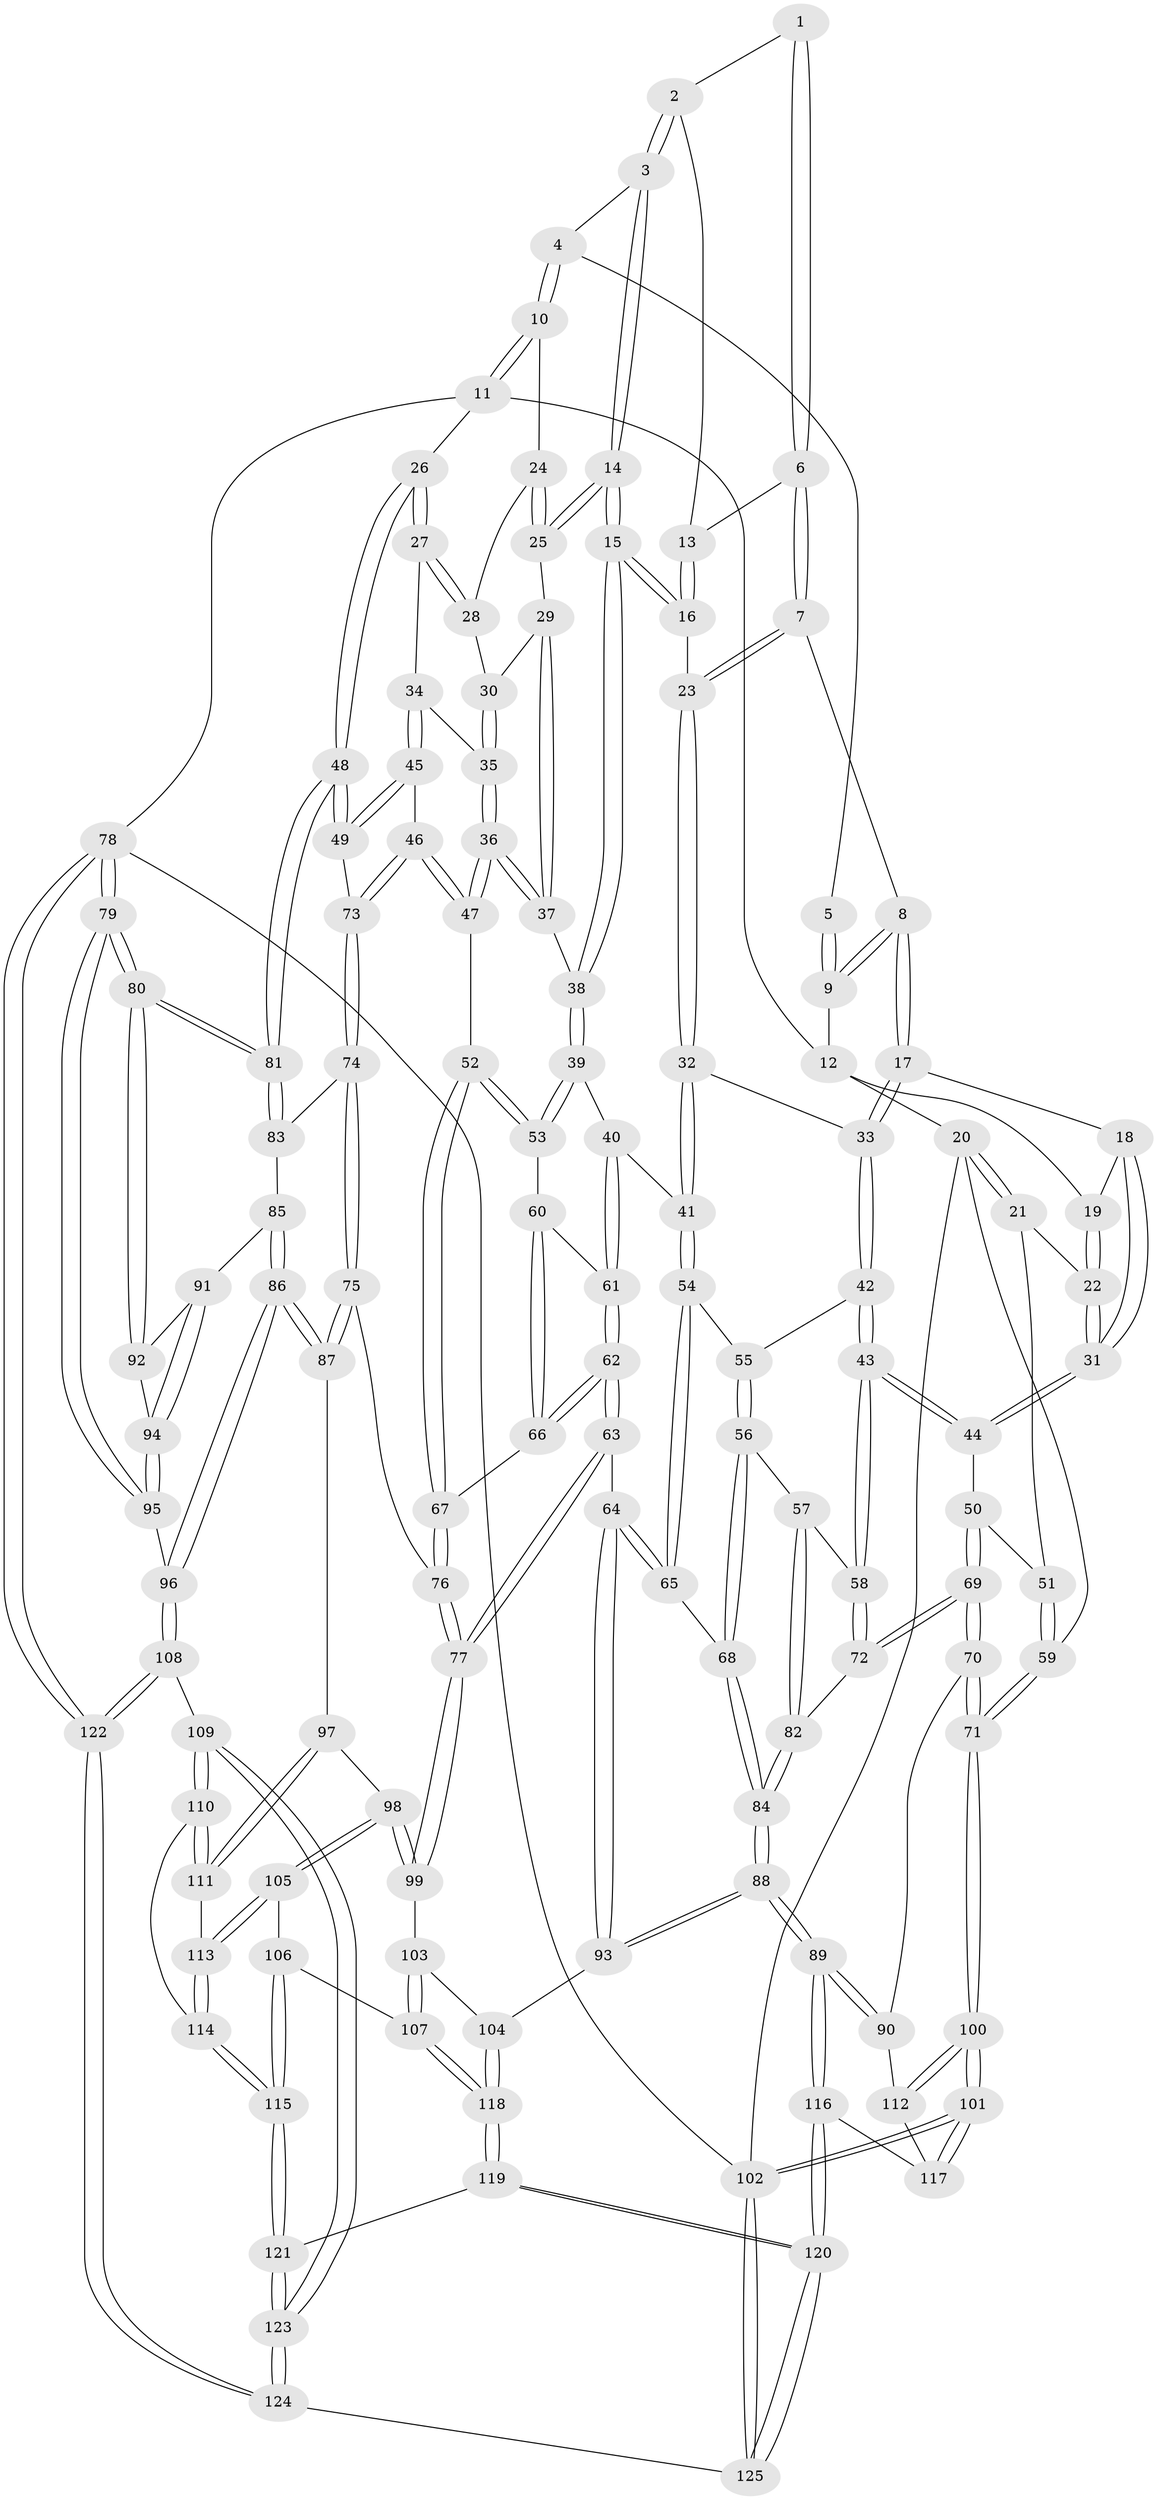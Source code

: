 // coarse degree distribution, {3: 0.13513513513513514, 4: 0.4189189189189189, 2: 0.013513513513513514, 5: 0.3918918918918919, 6: 0.02702702702702703, 7: 0.013513513513513514}
// Generated by graph-tools (version 1.1) at 2025/42/03/06/25 10:42:35]
// undirected, 125 vertices, 309 edges
graph export_dot {
graph [start="1"]
  node [color=gray90,style=filled];
  1 [pos="+0.4564585197371874+0"];
  2 [pos="+0.5109682239498162+0.03832924367833862"];
  3 [pos="+0.606386663901732+0.10546371224238163"];
  4 [pos="+0.7451294254663962+0"];
  5 [pos="+0.42525905617542425+0"];
  6 [pos="+0.44571931881173826+0.12134664871397205"];
  7 [pos="+0.43001035271238747+0.148083041340245"];
  8 [pos="+0.4219740001936897+0.14807020172294397"];
  9 [pos="+0.2917798346353759+0"];
  10 [pos="+0.9743515500484915+0"];
  11 [pos="+1+0"];
  12 [pos="+0.2738068745863264+0"];
  13 [pos="+0.5010194333976381+0.07659522554941192"];
  14 [pos="+0.6143700616834992+0.15823437842903978"];
  15 [pos="+0.5991236341132969+0.17933394925919255"];
  16 [pos="+0.5288083595304495+0.17613192183549187"];
  17 [pos="+0.3532796483056692+0.18513092176310025"];
  18 [pos="+0.2997825154594023+0.12598004909371902"];
  19 [pos="+0.22951846074502755+0"];
  20 [pos="+0+0.16393600107731027"];
  21 [pos="+0+0.15630678330523642"];
  22 [pos="+0.0839698602003006+0.14054644970418378"];
  23 [pos="+0.49811553165830974+0.18448759734534595"];
  24 [pos="+0.8855996050389939+0"];
  25 [pos="+0.6216452615910223+0.15725523958699436"];
  26 [pos="+1+0.183335060237209"];
  27 [pos="+0.9167266273342756+0.21256635902241772"];
  28 [pos="+0.8784112687220538+0"];
  29 [pos="+0.7307073434043962+0.1732418165442094"];
  30 [pos="+0.8067410496697272+0.13008605128868336"];
  31 [pos="+0.16521558979687306+0.25643376634594994"];
  32 [pos="+0.4858499188525738+0.21542733248006668"];
  33 [pos="+0.3424541085144816+0.2746756729986714"];
  34 [pos="+0.9038668303710832+0.23493774459988082"];
  35 [pos="+0.8257108827769335+0.22042191515902013"];
  36 [pos="+0.7698893750354088+0.34679375416558456"];
  37 [pos="+0.7301471391667852+0.28962056111339285"];
  38 [pos="+0.6075512556718798+0.2226888976761546"];
  39 [pos="+0.5787865982912199+0.30032559892035393"];
  40 [pos="+0.5146662148345039+0.3501342693482016"];
  41 [pos="+0.4886828915757789+0.3488760803681085"];
  42 [pos="+0.3378335599467042+0.28896539003476107"];
  43 [pos="+0.1926776242941072+0.3241894726846375"];
  44 [pos="+0.1915733170383674+0.3236969103743505"];
  45 [pos="+0.9228874258138605+0.2915951368250174"];
  46 [pos="+0.794573834831227+0.38092495861400466"];
  47 [pos="+0.7732045560594861+0.36726795909467747"];
  48 [pos="+1+0.32985731879853786"];
  49 [pos="+1+0.33012901338340706"];
  50 [pos="+0.14996507304337736+0.34627399929621683"];
  51 [pos="+0.10290699248305277+0.3541028369816211"];
  52 [pos="+0.7382668507819125+0.3791476897582712"];
  53 [pos="+0.702699566112516+0.37304014587152473"];
  54 [pos="+0.4592702249952911+0.35892537282284204"];
  55 [pos="+0.37335617631529733+0.31935519136379464"];
  56 [pos="+0.3258662785964656+0.4781614832776909"];
  57 [pos="+0.3085566621483352+0.4746105362516695"];
  58 [pos="+0.23308071603774916+0.43360294551592"];
  59 [pos="+0+0.43010866361091427"];
  60 [pos="+0.588732173979292+0.40423245825712"];
  61 [pos="+0.556072213448458+0.39778496750960046"];
  62 [pos="+0.5549856360031851+0.5040091933048512"];
  63 [pos="+0.5357294523536374+0.5657021705822441"];
  64 [pos="+0.45983228489313144+0.5373318216127593"];
  65 [pos="+0.42540309714228347+0.5218176536784083"];
  66 [pos="+0.6236692671859527+0.4537245260593893"];
  67 [pos="+0.6724236926626955+0.4631263752526911"];
  68 [pos="+0.40257304934024357+0.5279577219566298"];
  69 [pos="+0.06856321320306924+0.5693605524479219"];
  70 [pos="+0.06346755806907166+0.5731040005494338"];
  71 [pos="+0+0.5185879116991868"];
  72 [pos="+0.18281921109586535+0.5310314028118593"];
  73 [pos="+0.8237273917257765+0.4241768821530652"];
  74 [pos="+0.8291692119785842+0.44221666700145085"];
  75 [pos="+0.7254311921626119+0.572837834466151"];
  76 [pos="+0.6602840407718511+0.5462734162640781"];
  77 [pos="+0.5515621871912155+0.5831413015454857"];
  78 [pos="+1+1"];
  79 [pos="+1+0.9100157904755444"];
  80 [pos="+1+0.5837389320754899"];
  81 [pos="+1+0.41863806071333276"];
  82 [pos="+0.24538290097296292+0.5789617275413833"];
  83 [pos="+0.8487181432604927+0.46363052280699407"];
  84 [pos="+0.3039421031781464+0.675829910225515"];
  85 [pos="+0.8937504190563285+0.5448927440229223"];
  86 [pos="+0.7685217798598234+0.6545425052377035"];
  87 [pos="+0.7610613153494792+0.6519589734477652"];
  88 [pos="+0.29961030033461433+0.7058218117506441"];
  89 [pos="+0.2570462460138883+0.7490195235385697"];
  90 [pos="+0.10458814572874837+0.6517717347965296"];
  91 [pos="+0.901693665177654+0.549558272956697"];
  92 [pos="+1+0.5914685887854597"];
  93 [pos="+0.41818678305989626+0.724040653410467"];
  94 [pos="+0.8830861113485373+0.7188476073970131"];
  95 [pos="+0.8753499249662998+0.7283388002385767"];
  96 [pos="+0.8472834919428094+0.7422651882492494"];
  97 [pos="+0.7323369017849577+0.6682422055914797"];
  98 [pos="+0.6326204873337473+0.6845710878265284"];
  99 [pos="+0.5523377025227358+0.5931100741628548"];
  100 [pos="+0+0.7528810272033469"];
  101 [pos="+0+0.8881597656582324"];
  102 [pos="+0+1"];
  103 [pos="+0.5376923425589926+0.618821497800823"];
  104 [pos="+0.42535162857252556+0.7257223871030611"];
  105 [pos="+0.6257684596794654+0.7218573622324697"];
  106 [pos="+0.6239992702562845+0.7249956718214653"];
  107 [pos="+0.5404135507339503+0.7708118155984348"];
  108 [pos="+0.8360848500313963+0.7920741023325766"];
  109 [pos="+0.8208503767157059+0.7992338705670002"];
  110 [pos="+0.7682215378063368+0.7897896478095435"];
  111 [pos="+0.7045769604235549+0.7619434890785253"];
  112 [pos="+0.0472047055149667+0.737914594519552"];
  113 [pos="+0.7014198293295141+0.7635217991529141"];
  114 [pos="+0.6636984236614031+0.827996537696188"];
  115 [pos="+0.6521380492265012+0.8410074267443918"];
  116 [pos="+0.22659086605141193+0.9108073818249549"];
  117 [pos="+0.07362757079406501+0.8117124766137593"];
  118 [pos="+0.5076609393325162+0.8152352806510385"];
  119 [pos="+0.5091081076670262+0.8250680284214009"];
  120 [pos="+0.23478456224634925+0.9754421912196375"];
  121 [pos="+0.6215684245681671+0.9375232982143257"];
  122 [pos="+1+1"];
  123 [pos="+0.6420188135559508+0.9891241775407951"];
  124 [pos="+0.6518449429865081+1"];
  125 [pos="+0.20280352062907492+1"];
  1 -- 2;
  1 -- 6;
  1 -- 6;
  2 -- 3;
  2 -- 3;
  2 -- 13;
  3 -- 4;
  3 -- 14;
  3 -- 14;
  4 -- 5;
  4 -- 10;
  4 -- 10;
  5 -- 9;
  5 -- 9;
  6 -- 7;
  6 -- 7;
  6 -- 13;
  7 -- 8;
  7 -- 23;
  7 -- 23;
  8 -- 9;
  8 -- 9;
  8 -- 17;
  8 -- 17;
  9 -- 12;
  10 -- 11;
  10 -- 11;
  10 -- 24;
  11 -- 12;
  11 -- 26;
  11 -- 78;
  12 -- 19;
  12 -- 20;
  13 -- 16;
  13 -- 16;
  14 -- 15;
  14 -- 15;
  14 -- 25;
  14 -- 25;
  15 -- 16;
  15 -- 16;
  15 -- 38;
  15 -- 38;
  16 -- 23;
  17 -- 18;
  17 -- 33;
  17 -- 33;
  18 -- 19;
  18 -- 31;
  18 -- 31;
  19 -- 22;
  19 -- 22;
  20 -- 21;
  20 -- 21;
  20 -- 59;
  20 -- 102;
  21 -- 22;
  21 -- 51;
  22 -- 31;
  22 -- 31;
  23 -- 32;
  23 -- 32;
  24 -- 25;
  24 -- 25;
  24 -- 28;
  25 -- 29;
  26 -- 27;
  26 -- 27;
  26 -- 48;
  26 -- 48;
  27 -- 28;
  27 -- 28;
  27 -- 34;
  28 -- 30;
  29 -- 30;
  29 -- 37;
  29 -- 37;
  30 -- 35;
  30 -- 35;
  31 -- 44;
  31 -- 44;
  32 -- 33;
  32 -- 41;
  32 -- 41;
  33 -- 42;
  33 -- 42;
  34 -- 35;
  34 -- 45;
  34 -- 45;
  35 -- 36;
  35 -- 36;
  36 -- 37;
  36 -- 37;
  36 -- 47;
  36 -- 47;
  37 -- 38;
  38 -- 39;
  38 -- 39;
  39 -- 40;
  39 -- 53;
  39 -- 53;
  40 -- 41;
  40 -- 61;
  40 -- 61;
  41 -- 54;
  41 -- 54;
  42 -- 43;
  42 -- 43;
  42 -- 55;
  43 -- 44;
  43 -- 44;
  43 -- 58;
  43 -- 58;
  44 -- 50;
  45 -- 46;
  45 -- 49;
  45 -- 49;
  46 -- 47;
  46 -- 47;
  46 -- 73;
  46 -- 73;
  47 -- 52;
  48 -- 49;
  48 -- 49;
  48 -- 81;
  48 -- 81;
  49 -- 73;
  50 -- 51;
  50 -- 69;
  50 -- 69;
  51 -- 59;
  51 -- 59;
  52 -- 53;
  52 -- 53;
  52 -- 67;
  52 -- 67;
  53 -- 60;
  54 -- 55;
  54 -- 65;
  54 -- 65;
  55 -- 56;
  55 -- 56;
  56 -- 57;
  56 -- 68;
  56 -- 68;
  57 -- 58;
  57 -- 82;
  57 -- 82;
  58 -- 72;
  58 -- 72;
  59 -- 71;
  59 -- 71;
  60 -- 61;
  60 -- 66;
  60 -- 66;
  61 -- 62;
  61 -- 62;
  62 -- 63;
  62 -- 63;
  62 -- 66;
  62 -- 66;
  63 -- 64;
  63 -- 77;
  63 -- 77;
  64 -- 65;
  64 -- 65;
  64 -- 93;
  64 -- 93;
  65 -- 68;
  66 -- 67;
  67 -- 76;
  67 -- 76;
  68 -- 84;
  68 -- 84;
  69 -- 70;
  69 -- 70;
  69 -- 72;
  69 -- 72;
  70 -- 71;
  70 -- 71;
  70 -- 90;
  71 -- 100;
  71 -- 100;
  72 -- 82;
  73 -- 74;
  73 -- 74;
  74 -- 75;
  74 -- 75;
  74 -- 83;
  75 -- 76;
  75 -- 87;
  75 -- 87;
  76 -- 77;
  76 -- 77;
  77 -- 99;
  77 -- 99;
  78 -- 79;
  78 -- 79;
  78 -- 122;
  78 -- 122;
  78 -- 102;
  79 -- 80;
  79 -- 80;
  79 -- 95;
  79 -- 95;
  80 -- 81;
  80 -- 81;
  80 -- 92;
  80 -- 92;
  81 -- 83;
  81 -- 83;
  82 -- 84;
  82 -- 84;
  83 -- 85;
  84 -- 88;
  84 -- 88;
  85 -- 86;
  85 -- 86;
  85 -- 91;
  86 -- 87;
  86 -- 87;
  86 -- 96;
  86 -- 96;
  87 -- 97;
  88 -- 89;
  88 -- 89;
  88 -- 93;
  88 -- 93;
  89 -- 90;
  89 -- 90;
  89 -- 116;
  89 -- 116;
  90 -- 112;
  91 -- 92;
  91 -- 94;
  91 -- 94;
  92 -- 94;
  93 -- 104;
  94 -- 95;
  94 -- 95;
  95 -- 96;
  96 -- 108;
  96 -- 108;
  97 -- 98;
  97 -- 111;
  97 -- 111;
  98 -- 99;
  98 -- 99;
  98 -- 105;
  98 -- 105;
  99 -- 103;
  100 -- 101;
  100 -- 101;
  100 -- 112;
  100 -- 112;
  101 -- 102;
  101 -- 102;
  101 -- 117;
  101 -- 117;
  102 -- 125;
  102 -- 125;
  103 -- 104;
  103 -- 107;
  103 -- 107;
  104 -- 118;
  104 -- 118;
  105 -- 106;
  105 -- 113;
  105 -- 113;
  106 -- 107;
  106 -- 115;
  106 -- 115;
  107 -- 118;
  107 -- 118;
  108 -- 109;
  108 -- 122;
  108 -- 122;
  109 -- 110;
  109 -- 110;
  109 -- 123;
  109 -- 123;
  110 -- 111;
  110 -- 111;
  110 -- 114;
  111 -- 113;
  112 -- 117;
  113 -- 114;
  113 -- 114;
  114 -- 115;
  114 -- 115;
  115 -- 121;
  115 -- 121;
  116 -- 117;
  116 -- 120;
  116 -- 120;
  118 -- 119;
  118 -- 119;
  119 -- 120;
  119 -- 120;
  119 -- 121;
  120 -- 125;
  120 -- 125;
  121 -- 123;
  121 -- 123;
  122 -- 124;
  122 -- 124;
  123 -- 124;
  123 -- 124;
  124 -- 125;
}
